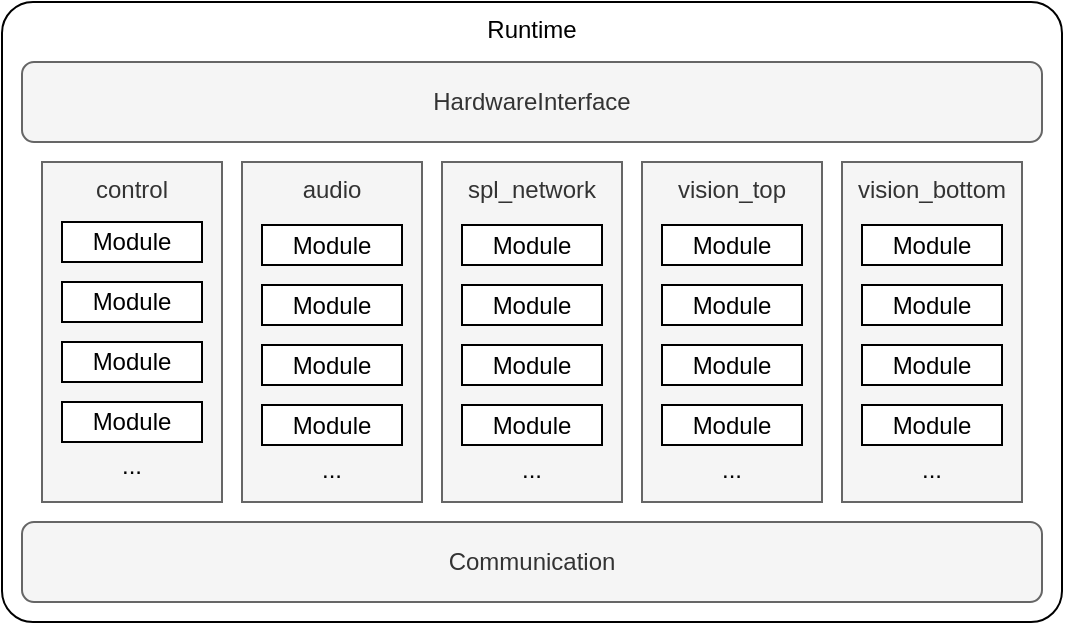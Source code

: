<mxfile version="18.1.1" type="device"><diagram id="XcJZ0W03TQX2NoV_ZfGi" name="Page-1"><mxGraphModel dx="1422" dy="820" grid="1" gridSize="10" guides="1" tooltips="1" connect="1" arrows="1" fold="1" page="0" pageScale="1" pageWidth="850" pageHeight="1100" math="0" shadow="0"><root><mxCell id="0"/><mxCell id="1" parent="0"/><mxCell id="88ws-bJnouL_pgpodnrm-28" value="&lt;div&gt;Runtime&lt;/div&gt;" style="rounded=1;whiteSpace=wrap;html=1;align=center;verticalAlign=top;arcSize=5;" vertex="1" parent="1"><mxGeometry x="20" y="40" width="530" height="310" as="geometry"/></mxCell><mxCell id="W6htOilXqDYfo_NaCT0V-1" value="&lt;div&gt;control&lt;/div&gt;" style="rounded=0;whiteSpace=wrap;html=1;verticalAlign=top;fillColor=#f5f5f5;fontColor=#333333;strokeColor=#666666;" parent="1" vertex="1"><mxGeometry x="40" y="120" width="90" height="170" as="geometry"/></mxCell><mxCell id="W6htOilXqDYfo_NaCT0V-2" value="HardwareInterface" style="rounded=1;whiteSpace=wrap;html=1;verticalAlign=middle;fillColor=#f5f5f5;fontColor=#333333;strokeColor=#666666;" parent="1" vertex="1"><mxGeometry x="30" y="70" width="510" height="40" as="geometry"/></mxCell><mxCell id="W6htOilXqDYfo_NaCT0V-3" value="&lt;div&gt;audio&lt;/div&gt;" style="rounded=0;whiteSpace=wrap;html=1;verticalAlign=top;fillColor=#f5f5f5;fontColor=#333333;strokeColor=#666666;" parent="1" vertex="1"><mxGeometry x="140" y="120" width="90" height="170" as="geometry"/></mxCell><mxCell id="W6htOilXqDYfo_NaCT0V-4" value="spl_network" style="rounded=0;whiteSpace=wrap;html=1;verticalAlign=top;fillColor=#f5f5f5;fontColor=#333333;strokeColor=#666666;" parent="1" vertex="1"><mxGeometry x="240" y="120" width="90" height="170" as="geometry"/></mxCell><mxCell id="W6htOilXqDYfo_NaCT0V-5" value="&lt;div&gt;vision_top&lt;/div&gt;" style="rounded=0;whiteSpace=wrap;html=1;verticalAlign=top;fillColor=#f5f5f5;fontColor=#333333;strokeColor=#666666;" parent="1" vertex="1"><mxGeometry x="340" y="120" width="90" height="170" as="geometry"/></mxCell><mxCell id="W6htOilXqDYfo_NaCT0V-6" value="vision_bottom" style="rounded=0;whiteSpace=wrap;html=1;verticalAlign=top;fillColor=#f5f5f5;fontColor=#333333;strokeColor=#666666;" parent="1" vertex="1"><mxGeometry x="440" y="120" width="90" height="170" as="geometry"/></mxCell><mxCell id="W6htOilXqDYfo_NaCT0V-130" value="Communication" style="rounded=1;whiteSpace=wrap;html=1;verticalAlign=middle;fillColor=#f5f5f5;fontColor=#333333;strokeColor=#666666;" parent="1" vertex="1"><mxGeometry x="30" y="300" width="510" height="40" as="geometry"/></mxCell><mxCell id="88ws-bJnouL_pgpodnrm-2" value="Module" style="rounded=0;whiteSpace=wrap;html=1;" vertex="1" parent="1"><mxGeometry x="50" y="150" width="70" height="20" as="geometry"/></mxCell><mxCell id="88ws-bJnouL_pgpodnrm-3" value="Module" style="rounded=0;whiteSpace=wrap;html=1;" vertex="1" parent="1"><mxGeometry x="50" y="180" width="70" height="20" as="geometry"/></mxCell><mxCell id="88ws-bJnouL_pgpodnrm-4" value="Module" style="rounded=0;whiteSpace=wrap;html=1;" vertex="1" parent="1"><mxGeometry x="50" y="210" width="70" height="20" as="geometry"/></mxCell><mxCell id="88ws-bJnouL_pgpodnrm-5" value="..." style="text;html=1;strokeColor=none;fillColor=none;align=center;verticalAlign=middle;whiteSpace=wrap;rounded=0;" vertex="1" parent="1"><mxGeometry x="55" y="257" width="60" height="30" as="geometry"/></mxCell><mxCell id="88ws-bJnouL_pgpodnrm-6" value="Module" style="rounded=0;whiteSpace=wrap;html=1;" vertex="1" parent="1"><mxGeometry x="50" y="240" width="70" height="20" as="geometry"/></mxCell><mxCell id="88ws-bJnouL_pgpodnrm-7" value="Module" style="rounded=0;whiteSpace=wrap;html=1;" vertex="1" parent="1"><mxGeometry x="150" y="151.5" width="70" height="20" as="geometry"/></mxCell><mxCell id="88ws-bJnouL_pgpodnrm-8" value="Module" style="rounded=0;whiteSpace=wrap;html=1;" vertex="1" parent="1"><mxGeometry x="150" y="181.5" width="70" height="20" as="geometry"/></mxCell><mxCell id="88ws-bJnouL_pgpodnrm-9" value="Module" style="rounded=0;whiteSpace=wrap;html=1;" vertex="1" parent="1"><mxGeometry x="150" y="211.5" width="70" height="20" as="geometry"/></mxCell><mxCell id="88ws-bJnouL_pgpodnrm-10" value="..." style="text;html=1;strokeColor=none;fillColor=none;align=center;verticalAlign=middle;whiteSpace=wrap;rounded=0;" vertex="1" parent="1"><mxGeometry x="155" y="258.5" width="60" height="30" as="geometry"/></mxCell><mxCell id="88ws-bJnouL_pgpodnrm-11" value="Module" style="rounded=0;whiteSpace=wrap;html=1;" vertex="1" parent="1"><mxGeometry x="150" y="241.5" width="70" height="20" as="geometry"/></mxCell><mxCell id="88ws-bJnouL_pgpodnrm-12" value="Module" style="rounded=0;whiteSpace=wrap;html=1;" vertex="1" parent="1"><mxGeometry x="250" y="151.5" width="70" height="20" as="geometry"/></mxCell><mxCell id="88ws-bJnouL_pgpodnrm-13" value="Module" style="rounded=0;whiteSpace=wrap;html=1;" vertex="1" parent="1"><mxGeometry x="250" y="181.5" width="70" height="20" as="geometry"/></mxCell><mxCell id="88ws-bJnouL_pgpodnrm-14" value="Module" style="rounded=0;whiteSpace=wrap;html=1;" vertex="1" parent="1"><mxGeometry x="250" y="211.5" width="70" height="20" as="geometry"/></mxCell><mxCell id="88ws-bJnouL_pgpodnrm-15" value="..." style="text;html=1;strokeColor=none;fillColor=none;align=center;verticalAlign=middle;whiteSpace=wrap;rounded=0;" vertex="1" parent="1"><mxGeometry x="255" y="258.5" width="60" height="30" as="geometry"/></mxCell><mxCell id="88ws-bJnouL_pgpodnrm-16" value="Module" style="rounded=0;whiteSpace=wrap;html=1;" vertex="1" parent="1"><mxGeometry x="250" y="241.5" width="70" height="20" as="geometry"/></mxCell><mxCell id="88ws-bJnouL_pgpodnrm-17" value="Module" style="rounded=0;whiteSpace=wrap;html=1;" vertex="1" parent="1"><mxGeometry x="350" y="151.5" width="70" height="20" as="geometry"/></mxCell><mxCell id="88ws-bJnouL_pgpodnrm-18" value="Module" style="rounded=0;whiteSpace=wrap;html=1;" vertex="1" parent="1"><mxGeometry x="350" y="181.5" width="70" height="20" as="geometry"/></mxCell><mxCell id="88ws-bJnouL_pgpodnrm-19" value="Module" style="rounded=0;whiteSpace=wrap;html=1;" vertex="1" parent="1"><mxGeometry x="350" y="211.5" width="70" height="20" as="geometry"/></mxCell><mxCell id="88ws-bJnouL_pgpodnrm-20" value="..." style="text;html=1;strokeColor=none;fillColor=none;align=center;verticalAlign=middle;whiteSpace=wrap;rounded=0;" vertex="1" parent="1"><mxGeometry x="355" y="258.5" width="60" height="30" as="geometry"/></mxCell><mxCell id="88ws-bJnouL_pgpodnrm-21" value="Module" style="rounded=0;whiteSpace=wrap;html=1;" vertex="1" parent="1"><mxGeometry x="350" y="241.5" width="70" height="20" as="geometry"/></mxCell><mxCell id="88ws-bJnouL_pgpodnrm-22" value="Module" style="rounded=0;whiteSpace=wrap;html=1;" vertex="1" parent="1"><mxGeometry x="450" y="151.5" width="70" height="20" as="geometry"/></mxCell><mxCell id="88ws-bJnouL_pgpodnrm-23" value="Module" style="rounded=0;whiteSpace=wrap;html=1;" vertex="1" parent="1"><mxGeometry x="450" y="181.5" width="70" height="20" as="geometry"/></mxCell><mxCell id="88ws-bJnouL_pgpodnrm-24" value="Module" style="rounded=0;whiteSpace=wrap;html=1;" vertex="1" parent="1"><mxGeometry x="450" y="211.5" width="70" height="20" as="geometry"/></mxCell><mxCell id="88ws-bJnouL_pgpodnrm-25" value="..." style="text;html=1;strokeColor=none;fillColor=none;align=center;verticalAlign=middle;whiteSpace=wrap;rounded=0;" vertex="1" parent="1"><mxGeometry x="455" y="258.5" width="60" height="30" as="geometry"/></mxCell><mxCell id="88ws-bJnouL_pgpodnrm-26" value="Module" style="rounded=0;whiteSpace=wrap;html=1;" vertex="1" parent="1"><mxGeometry x="450" y="241.5" width="70" height="20" as="geometry"/></mxCell></root></mxGraphModel></diagram></mxfile>
